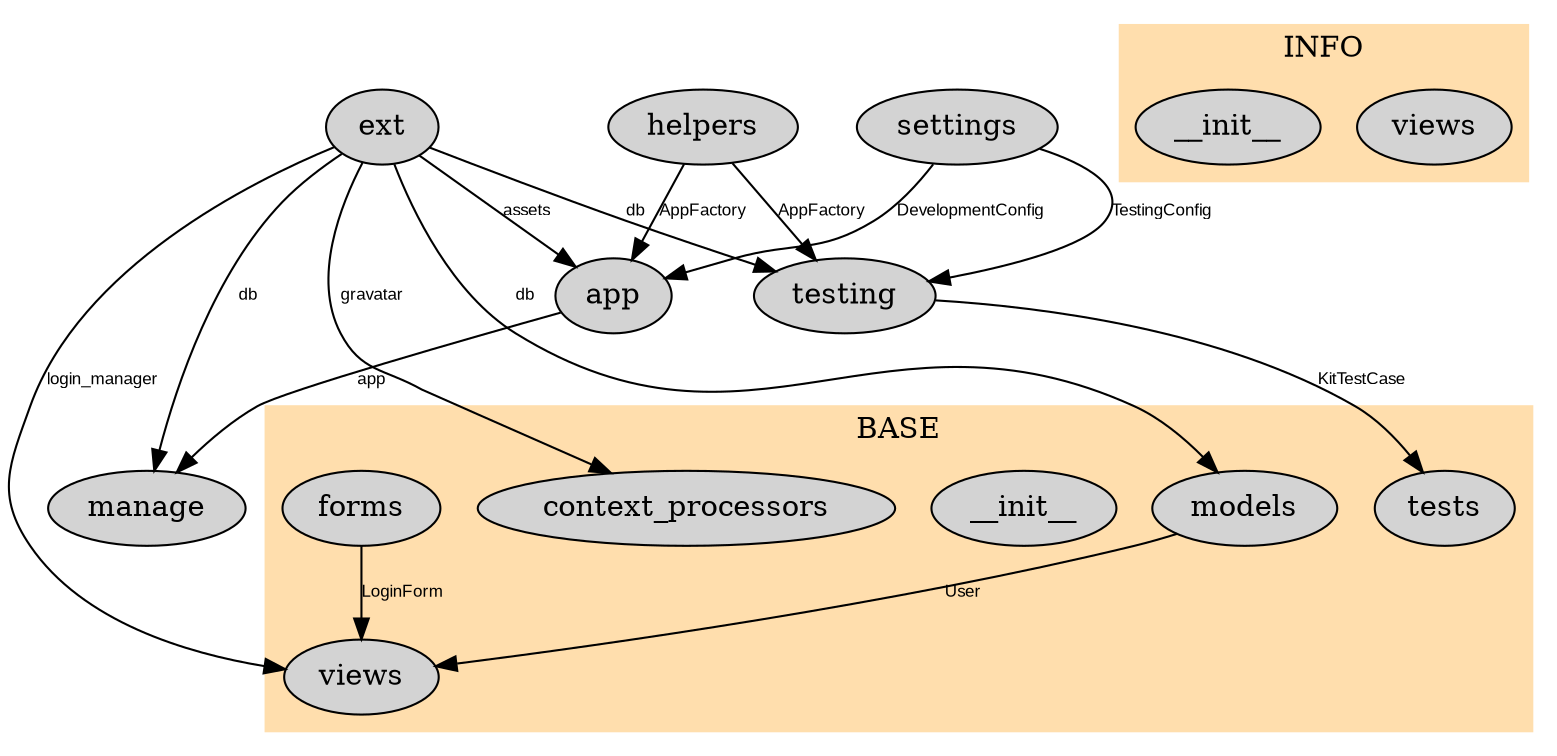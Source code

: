 digraph G {
        node [style="filled"];
        edge [fontsize="8",fontname="Arial"];

        "manage" [label="manage"];
"ext" [label="ext"];
"settings" [label="settings"];
"helpers" [label="helpers"];
"app" [label="app"];
"testing" [label="testing"];
subgraph "cluster_info" {
                label="INFO";
                color="navajowhite";
                style="filled";
                "info.views" [label="views"];
"info.__init__" [label="__init__"];
}
subgraph "cluster_base" {
                label="BASE";
                color="navajowhite";
                style="filled";
                "base.tests" [label="tests"];
"base.views" [label="views"];
"base.models" [label="models"];
"base.__init__" [label="__init__"];
"base.context_processors" [label="context_processors"];
"base.forms" [label="forms"];
}
    "helpers" -> "testing" [label="AppFactory"];
    "settings" -> "testing" [label="TestingConfig"];
    "ext" -> "testing" [label="db"];
    "ext" -> "base.views" [label="login_manager"];
    "base.forms" -> "base.views" [label="LoginForm"];
    "base.models" -> "base.views" [label="User"];
    "helpers" -> "app" [label="AppFactory"];
    "settings" -> "app" [label="DevelopmentConfig"];
    "ext" -> "app" [label="assets"];
    "app" -> "manage" [label="app"];
    "ext" -> "manage" [label="db"];
    "testing" -> "base.tests" [label="KitTestCase"];
    "ext" -> "base.context_processors" [label="gravatar"];
    "ext" -> "base.models" [label="db"];
}

